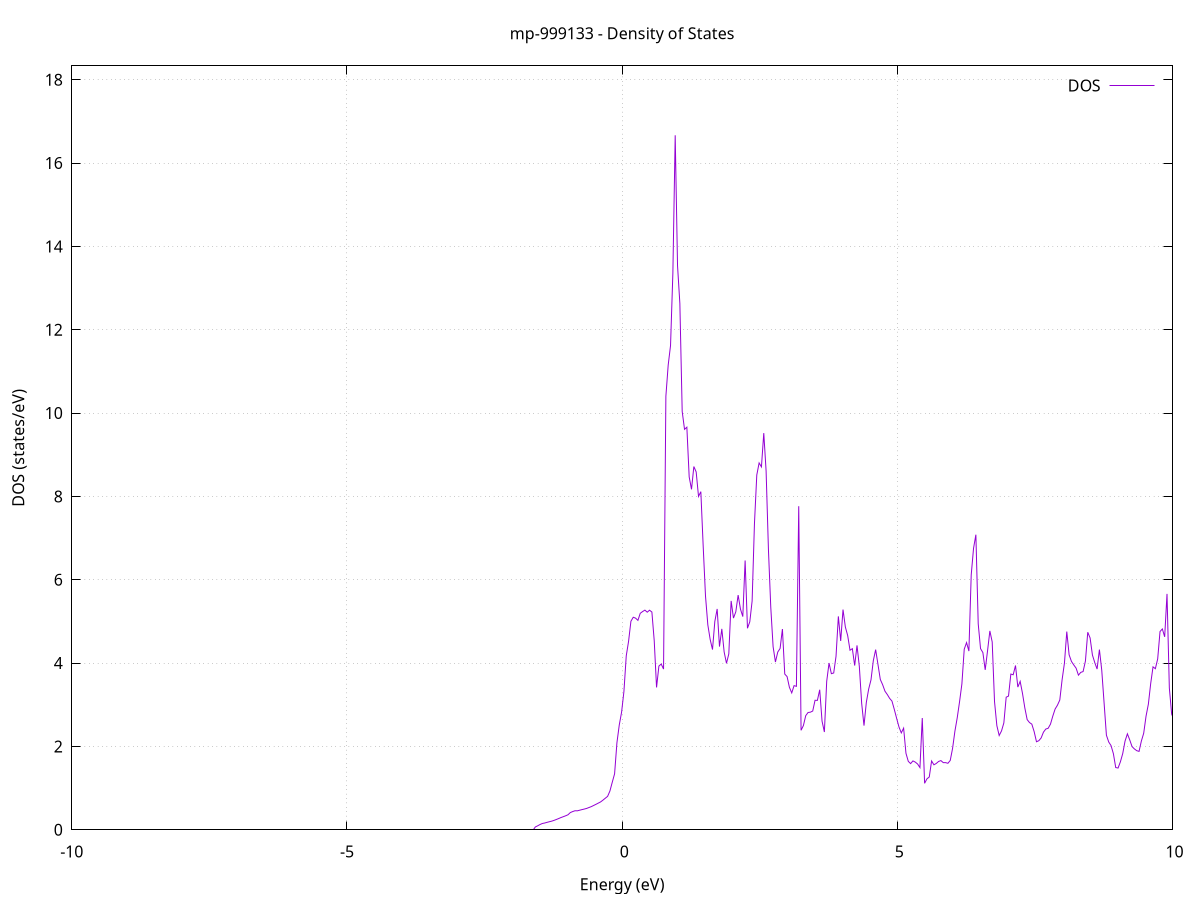 set title 'mp-999133 - Density of States'
set xlabel 'Energy (eV)'
set ylabel 'DOS (states/eV)'
set grid
set xrange [-10:10]
set yrange [0:18.332]
set xzeroaxis lt -1
set terminal png size 800,600
set output 'mp-999133_dos_gnuplot.png'
plot '-' using 1:2 with lines title 'DOS'
-32.959700 0.000000
-32.917300 0.000000
-32.875000 0.000000
-32.832600 0.000000
-32.790300 0.000000
-32.747900 0.000000
-32.705600 0.000000
-32.663200 0.000000
-32.620900 0.000000
-32.578500 0.000000
-32.536200 0.000000
-32.493800 0.000000
-32.451500 0.000000
-32.409100 0.000000
-32.366800 0.000000
-32.324400 0.000000
-32.282100 0.000000
-32.239700 0.000000
-32.197400 0.000000
-32.155000 0.000000
-32.112600 0.000000
-32.070300 0.000000
-32.027900 0.000000
-31.985600 0.000000
-31.943200 0.000000
-31.900900 0.000000
-31.858500 0.000000
-31.816200 0.000000
-31.773800 0.000000
-31.731500 0.000000
-31.689100 0.000000
-31.646800 0.000000
-31.604400 0.000000
-31.562100 0.000000
-31.519700 0.000000
-31.477400 0.000000
-31.435000 0.000000
-31.392700 0.000000
-31.350300 0.000000
-31.308000 0.000000
-31.265600 0.000000
-31.223300 0.000000
-31.180900 0.000000
-31.138600 0.000000
-31.096200 0.000000
-31.053900 0.000000
-31.011500 0.000000
-30.969200 0.000000
-30.926800 0.000000
-30.884400 0.000000
-30.842100 0.000000
-30.799700 0.000000
-30.757400 0.000000
-30.715000 0.000000
-30.672700 0.000000
-30.630300 0.000000
-30.588000 0.000000
-30.545600 0.000000
-30.503300 0.000000
-30.460900 0.000000
-30.418600 0.000000
-30.376200 0.000000
-30.333900 0.000000
-30.291500 0.000000
-30.249200 0.000000
-30.206800 0.000000
-30.164500 0.000000
-30.122100 0.000000
-30.079800 0.000000
-30.037400 0.000000
-29.995100 0.000000
-29.952700 0.000000
-29.910400 0.000000
-29.868000 0.000000
-29.825700 0.000000
-29.783300 0.000000
-29.741000 0.000000
-29.698600 0.000000
-29.656200 0.000000
-29.613900 0.000000
-29.571500 0.000000
-29.529200 0.000000
-29.486800 0.000000
-29.444500 0.000000
-29.402100 0.000000
-29.359800 0.000000
-29.317400 0.000000
-29.275100 0.000000
-29.232700 0.000000
-29.190400 0.000000
-29.148000 0.000000
-29.105700 14.371800
-29.063300 32.567000
-29.021000 7.496900
-28.978600 4.956600
-28.936300 3.469800
-28.893900 14.478900
-28.851600 15.484600
-28.809200 17.401100
-28.766900 12.653300
-28.724500 8.643900
-28.682200 9.357800
-28.639800 40.534200
-28.597500 69.946300
-28.555100 0.000000
-28.512800 0.000000
-28.470400 0.000000
-28.428000 0.000000
-28.385700 0.000000
-28.343300 0.000000
-28.301000 0.000000
-28.258600 0.000000
-28.216300 0.000000
-28.173900 0.000000
-28.131600 0.000000
-28.089200 0.000000
-28.046900 0.000000
-28.004500 0.000000
-27.962200 0.000000
-27.919800 0.000000
-27.877500 0.000000
-27.835100 0.000000
-27.792800 0.000000
-27.750400 0.000000
-27.708100 0.000000
-27.665700 0.000000
-27.623400 0.000000
-27.581000 0.000000
-27.538700 0.000000
-27.496300 0.000000
-27.454000 0.000000
-27.411600 0.000000
-27.369300 0.000000
-27.326900 0.000000
-27.284600 0.000000
-27.242200 0.000000
-27.199800 0.000000
-27.157500 0.000000
-27.115100 0.000000
-27.072800 0.000000
-27.030400 0.000000
-26.988100 0.000000
-26.945700 0.000000
-26.903400 0.000000
-26.861000 0.000000
-26.818700 0.000000
-26.776300 0.000000
-26.734000 0.000000
-26.691600 0.000000
-26.649300 0.000000
-26.606900 0.000000
-26.564600 0.000000
-26.522200 0.000000
-26.479900 0.000000
-26.437500 0.000000
-26.395200 0.000000
-26.352800 0.000000
-26.310500 0.000000
-26.268100 0.000000
-26.225800 0.000000
-26.183400 0.000000
-26.141100 0.000000
-26.098700 0.000000
-26.056400 0.000000
-26.014000 0.000000
-25.971600 0.000000
-25.929300 0.000000
-25.886900 0.000000
-25.844600 0.000000
-25.802200 0.000000
-25.759900 0.000000
-25.717500 0.000000
-25.675200 0.000000
-25.632800 0.000000
-25.590500 0.000000
-25.548100 0.000000
-25.505800 0.000000
-25.463400 0.000000
-25.421100 0.000000
-25.378700 0.000000
-25.336400 0.000000
-25.294000 0.000000
-25.251700 0.000000
-25.209300 0.000000
-25.167000 0.000000
-25.124600 0.000000
-25.082300 0.000000
-25.039900 0.000000
-24.997600 0.000000
-24.955200 0.000000
-24.912900 0.000000
-24.870500 0.000000
-24.828200 0.000000
-24.785800 0.000000
-24.743400 0.000000
-24.701100 0.000000
-24.658700 0.000000
-24.616400 0.000000
-24.574000 0.000000
-24.531700 0.000000
-24.489300 0.000000
-24.447000 0.000000
-24.404600 0.000000
-24.362300 0.000000
-24.319900 0.000000
-24.277600 0.000000
-24.235200 0.000000
-24.192900 0.000000
-24.150500 0.000000
-24.108200 0.000000
-24.065800 0.000000
-24.023500 0.000000
-23.981100 0.000000
-23.938800 0.000000
-23.896400 0.000000
-23.854100 0.000000
-23.811700 0.000000
-23.769400 0.000000
-23.727000 0.000000
-23.684700 0.000000
-23.642300 0.000000
-23.600000 0.000000
-23.557600 0.000000
-23.515200 0.000000
-23.472900 0.000000
-23.430500 0.000000
-23.388200 0.000000
-23.345800 0.000000
-23.303500 0.000000
-23.261100 0.000000
-23.218800 0.000000
-23.176400 0.000000
-23.134100 0.000000
-23.091700 0.000000
-23.049400 0.000000
-23.007000 0.000000
-22.964700 0.000000
-22.922300 0.000000
-22.880000 0.000000
-22.837600 0.000000
-22.795300 0.000000
-22.752900 0.000000
-22.710600 0.000000
-22.668200 0.000000
-22.625900 0.000000
-22.583500 0.000000
-22.541200 0.000000
-22.498800 0.000000
-22.456500 0.000000
-22.414100 0.000000
-22.371800 0.000000
-22.329400 0.000000
-22.287000 0.000000
-22.244700 0.000000
-22.202300 0.000000
-22.160000 0.000000
-22.117600 0.000000
-22.075300 0.000000
-22.032900 0.000000
-21.990600 0.000000
-21.948200 0.000000
-21.905900 0.000000
-21.863500 0.000000
-21.821200 0.000000
-21.778800 0.000000
-21.736500 0.000000
-21.694100 0.000000
-21.651800 0.000000
-21.609400 0.000000
-21.567100 0.000000
-21.524700 0.000000
-21.482400 0.000000
-21.440000 0.000000
-21.397700 0.000000
-21.355300 0.000000
-21.313000 0.000000
-21.270600 0.000000
-21.228300 0.000000
-21.185900 0.000000
-21.143500 0.000000
-21.101200 0.000000
-21.058800 0.000000
-21.016500 0.000000
-20.974100 0.000000
-20.931800 0.000000
-20.889400 0.000000
-20.847100 0.000000
-20.804700 0.000000
-20.762400 0.000000
-20.720000 0.000000
-20.677700 0.000000
-20.635300 0.000000
-20.593000 0.000000
-20.550600 0.000000
-20.508300 0.000000
-20.465900 0.000000
-20.423600 0.000000
-20.381200 0.000000
-20.338900 0.000000
-20.296500 0.000000
-20.254200 0.000000
-20.211800 0.000000
-20.169500 0.000000
-20.127100 0.000000
-20.084800 0.000000
-20.042400 0.000000
-20.000100 0.000000
-19.957700 0.000000
-19.915300 0.000000
-19.873000 0.000000
-19.830600 0.000000
-19.788300 0.000000
-19.745900 0.000000
-19.703600 0.000000
-19.661200 0.000000
-19.618900 0.000000
-19.576500 0.000000
-19.534200 0.000000
-19.491800 0.000000
-19.449500 0.000000
-19.407100 0.000000
-19.364800 0.000000
-19.322400 0.000000
-19.280100 0.000000
-19.237700 0.000000
-19.195400 0.000000
-19.153000 0.000000
-19.110700 0.000000
-19.068300 0.000000
-19.026000 0.000000
-18.983600 0.000000
-18.941300 0.000000
-18.898900 0.000000
-18.856600 0.000000
-18.814200 0.000000
-18.771900 0.000000
-18.729500 0.000000
-18.687100 0.000000
-18.644800 0.000000
-18.602400 0.000000
-18.560100 0.000000
-18.517700 0.000000
-18.475400 0.000000
-18.433000 0.000000
-18.390700 0.000000
-18.348300 0.000000
-18.306000 0.000000
-18.263600 0.000000
-18.221300 0.000000
-18.178900 0.000000
-18.136600 0.000000
-18.094200 0.000000
-18.051900 0.000000
-18.009500 0.000000
-17.967200 0.000000
-17.924800 0.000000
-17.882500 0.000000
-17.840100 0.000000
-17.797800 0.000000
-17.755400 0.000000
-17.713100 0.000000
-17.670700 0.000000
-17.628400 0.000000
-17.586000 0.000000
-17.543700 0.000000
-17.501300 0.000000
-17.458900 0.000000
-17.416600 0.000000
-17.374200 0.000000
-17.331900 0.000000
-17.289500 0.000000
-17.247200 0.000000
-17.204800 0.000000
-17.162500 0.000000
-17.120100 0.000000
-17.077800 0.000000
-17.035400 0.000000
-16.993100 0.000000
-16.950700 0.000000
-16.908400 0.000000
-16.866000 0.000000
-16.823700 0.000000
-16.781300 0.000000
-16.739000 0.000000
-16.696600 0.000000
-16.654300 0.000000
-16.611900 0.000000
-16.569600 0.000000
-16.527200 0.000000
-16.484900 0.000000
-16.442500 0.000000
-16.400200 0.000000
-16.357800 0.000000
-16.315500 0.000000
-16.273100 0.000000
-16.230700 0.000000
-16.188400 0.000000
-16.146000 0.000000
-16.103700 0.000000
-16.061300 0.000000
-16.019000 0.000000
-15.976600 0.000000
-15.934300 0.000000
-15.891900 0.000000
-15.849600 0.000000
-15.807200 0.000000
-15.764900 0.000000
-15.722500 0.000000
-15.680200 0.000000
-15.637800 0.000000
-15.595500 0.000000
-15.553100 0.000000
-15.510800 0.000000
-15.468400 0.000000
-15.426100 0.000000
-15.383700 0.000000
-15.341400 0.000000
-15.299000 0.000000
-15.256700 0.000000
-15.214300 0.000000
-15.172000 0.000000
-15.129600 0.000000
-15.087300 0.000000
-15.044900 0.000000
-15.002500 0.000000
-14.960200 0.000000
-14.917800 0.000000
-14.875500 0.000000
-14.833100 0.000000
-14.790800 0.000000
-14.748400 0.000000
-14.706100 0.000000
-14.663700 0.000000
-14.621400 0.000000
-14.579000 0.000000
-14.536700 0.000000
-14.494300 0.000000
-14.452000 0.000000
-14.409600 0.000000
-14.367300 0.000000
-14.324900 0.000000
-14.282600 0.000000
-14.240200 0.000000
-14.197900 0.000000
-14.155500 0.000000
-14.113200 0.000000
-14.070800 0.000000
-14.028500 0.000000
-13.986100 0.000000
-13.943800 0.000000
-13.901400 0.000000
-13.859100 0.000000
-13.816700 0.000000
-13.774300 0.000000
-13.732000 0.000000
-13.689600 0.000000
-13.647300 0.000000
-13.604900 0.000000
-13.562600 0.000000
-13.520200 0.000000
-13.477900 0.000000
-13.435500 0.000000
-13.393200 0.000000
-13.350800 0.000000
-13.308500 0.000000
-13.266100 0.000000
-13.223800 0.000000
-13.181400 0.000000
-13.139100 0.000000
-13.096700 0.000000
-13.054400 0.000000
-13.012000 0.000000
-12.969700 0.000000
-12.927300 0.000000
-12.885000 0.000000
-12.842600 0.000000
-12.800300 0.000000
-12.757900 0.000000
-12.715600 0.000000
-12.673200 0.000000
-12.630900 0.000000
-12.588500 0.000000
-12.546100 0.000000
-12.503800 0.000000
-12.461400 0.000000
-12.419100 0.000000
-12.376700 0.000000
-12.334400 0.000000
-12.292000 0.000000
-12.249700 0.000000
-12.207300 0.000000
-12.165000 0.000000
-12.122600 0.000000
-12.080300 0.000000
-12.037900 0.000000
-11.995600 0.000000
-11.953200 0.000000
-11.910900 0.000000
-11.868500 0.000000
-11.826200 0.000000
-11.783800 0.000000
-11.741500 0.000000
-11.699100 0.000000
-11.656800 0.000000
-11.614400 0.000000
-11.572100 0.000000
-11.529700 0.000000
-11.487400 0.000000
-11.445000 0.000000
-11.402700 0.000000
-11.360300 0.000000
-11.317900 0.000000
-11.275600 0.000000
-11.233200 0.000000
-11.190900 0.000000
-11.148500 0.000000
-11.106200 0.000000
-11.063800 0.000000
-11.021500 0.000000
-10.979100 0.000000
-10.936800 0.000000
-10.894400 0.000000
-10.852100 0.000000
-10.809700 0.000000
-10.767400 0.000000
-10.725000 0.000000
-10.682700 0.000000
-10.640300 0.000000
-10.598000 0.000000
-10.555600 0.000000
-10.513300 0.000000
-10.470900 0.000000
-10.428600 0.000000
-10.386200 0.000000
-10.343900 0.000000
-10.301500 0.000000
-10.259200 0.000000
-10.216800 0.000000
-10.174500 0.000000
-10.132100 0.000000
-10.089700 0.000000
-10.047400 0.000000
-10.005000 0.000000
-9.962700 0.000000
-9.920300 0.000000
-9.878000 0.000000
-9.835600 0.000000
-9.793300 0.000000
-9.750900 0.000000
-9.708600 0.000000
-9.666200 0.000000
-9.623900 0.000000
-9.581500 0.000000
-9.539200 0.000000
-9.496800 0.000000
-9.454500 0.000000
-9.412100 0.000000
-9.369800 0.000000
-9.327400 0.000000
-9.285100 0.000000
-9.242700 0.000000
-9.200400 0.000000
-9.158000 0.000000
-9.115700 0.000000
-9.073300 0.000000
-9.031000 0.000000
-8.988600 0.000000
-8.946300 0.000000
-8.903900 0.000000
-8.861500 0.000000
-8.819200 0.000000
-8.776800 0.000000
-8.734500 0.000000
-8.692100 0.000000
-8.649800 0.000000
-8.607400 0.000000
-8.565100 0.000000
-8.522700 0.000000
-8.480400 0.000000
-8.438000 0.000000
-8.395700 0.000000
-8.353300 0.000000
-8.311000 0.000000
-8.268600 0.000000
-8.226300 0.000000
-8.183900 0.000000
-8.141600 0.000000
-8.099200 0.000000
-8.056900 0.000000
-8.014500 0.000000
-7.972200 0.000000
-7.929800 0.000000
-7.887500 0.000000
-7.845100 0.000000
-7.802800 0.000000
-7.760400 0.000000
-7.718100 0.000000
-7.675700 0.000000
-7.633300 0.000000
-7.591000 0.000000
-7.548600 0.000000
-7.506300 0.000000
-7.463900 0.000000
-7.421600 0.000000
-7.379200 0.000000
-7.336900 0.000000
-7.294500 0.000000
-7.252200 0.000000
-7.209800 0.000000
-7.167500 0.000000
-7.125100 0.000000
-7.082800 0.000000
-7.040400 0.000000
-6.998100 0.000000
-6.955700 0.000000
-6.913400 0.000000
-6.871000 0.000000
-6.828700 0.000000
-6.786300 0.000000
-6.744000 0.000000
-6.701600 0.000000
-6.659300 0.000000
-6.616900 0.000000
-6.574600 0.000000
-6.532200 0.000000
-6.489900 0.000000
-6.447500 0.000000
-6.405100 0.000000
-6.362800 0.000000
-6.320400 0.000000
-6.278100 0.000000
-6.235700 0.000000
-6.193400 0.000000
-6.151000 0.000000
-6.108700 0.000000
-6.066300 0.000000
-6.024000 0.000000
-5.981600 0.000000
-5.939300 0.000000
-5.896900 0.000000
-5.854600 0.000000
-5.812200 0.000000
-5.769900 0.000000
-5.727500 0.000000
-5.685200 0.000000
-5.642800 0.000000
-5.600500 0.000000
-5.558100 0.000000
-5.515800 0.000000
-5.473400 0.000000
-5.431100 0.000000
-5.388700 0.000000
-5.346400 0.000000
-5.304000 0.000000
-5.261700 0.000000
-5.219300 0.000000
-5.176900 0.000000
-5.134600 0.000000
-5.092200 0.000000
-5.049900 0.000000
-5.007500 0.000000
-4.965200 0.000000
-4.922800 0.000000
-4.880500 0.000000
-4.838100 0.000000
-4.795800 0.000000
-4.753400 0.000000
-4.711100 0.000000
-4.668700 0.000000
-4.626400 0.000000
-4.584000 0.000000
-4.541700 0.000000
-4.499300 0.000000
-4.457000 0.000000
-4.414600 0.000000
-4.372300 0.000000
-4.329900 0.000000
-4.287600 0.000000
-4.245200 0.000000
-4.202900 0.000000
-4.160500 0.000000
-4.118200 0.000000
-4.075800 0.000000
-4.033500 0.000000
-3.991100 0.000000
-3.948700 0.000000
-3.906400 0.000000
-3.864000 0.000000
-3.821700 0.000000
-3.779300 0.000000
-3.737000 0.000000
-3.694600 0.000000
-3.652300 0.000000
-3.609900 0.000000
-3.567600 0.000000
-3.525200 0.000000
-3.482900 0.000000
-3.440500 0.000000
-3.398200 0.000000
-3.355800 0.000000
-3.313500 0.000000
-3.271100 0.000000
-3.228800 0.000000
-3.186400 0.000000
-3.144100 0.000000
-3.101700 0.000000
-3.059400 0.000000
-3.017000 0.000000
-2.974700 0.000000
-2.932300 0.000000
-2.890000 0.000000
-2.847600 0.000000
-2.805300 0.000000
-2.762900 0.000000
-2.720500 0.000000
-2.678200 0.000000
-2.635800 0.000000
-2.593500 0.000000
-2.551100 0.000000
-2.508800 0.000000
-2.466400 0.000000
-2.424100 0.000000
-2.381700 0.000000
-2.339400 0.000000
-2.297000 0.000000
-2.254700 0.000000
-2.212300 0.000000
-2.170000 0.000000
-2.127600 0.000000
-2.085300 0.000000
-2.042900 0.000000
-2.000600 0.000000
-1.958200 0.000000
-1.915900 0.000000
-1.873500 0.000000
-1.831200 0.000000
-1.788800 0.000000
-1.746500 0.000000
-1.704100 0.000000
-1.661800 0.000000
-1.619400 0.000000
-1.577100 0.067700
-1.534700 0.095100
-1.492300 0.126100
-1.450000 0.151000
-1.407600 0.162300
-1.365300 0.178300
-1.322900 0.192800
-1.280600 0.206800
-1.238200 0.225300
-1.195900 0.246800
-1.153500 0.269500
-1.111200 0.293700
-1.068800 0.314200
-1.026500 0.335900
-0.984100 0.360000
-0.941800 0.412600
-0.899400 0.436800
-0.857100 0.456300
-0.814700 0.455000
-0.772400 0.469500
-0.730000 0.483900
-0.687700 0.497200
-0.645300 0.512500
-0.603000 0.534000
-0.560600 0.555500
-0.518300 0.583100
-0.475900 0.610800
-0.433600 0.639800
-0.391200 0.668700
-0.348900 0.711200
-0.306500 0.756600
-0.264100 0.802100
-0.221800 0.931200
-0.179400 1.141600
-0.137100 1.343500
-0.094700 2.089700
-0.052400 2.514200
-0.010000 2.823200
0.032300 3.318300
0.074700 4.174800
0.117000 4.524200
0.159400 5.004100
0.201700 5.100300
0.244100 5.078900
0.286400 5.025200
0.328800 5.195200
0.371100 5.236100
0.413500 5.271000
0.455800 5.221700
0.498200 5.269400
0.540500 5.224900
0.582900 4.536900
0.625200 3.416000
0.667600 3.928300
0.709900 3.976900
0.752300 3.856600
0.794600 10.402600
0.837000 11.153900
0.879300 11.620900
0.921700 13.359500
0.964100 16.665900
1.006400 13.535900
1.048800 12.628900
1.091100 10.039300
1.133500 9.610500
1.175800 9.660800
1.218200 8.466700
1.260500 8.170100
1.302900 8.716900
1.345200 8.587100
1.387600 8.000100
1.429900 8.114400
1.472300 6.812800
1.514600 5.608500
1.557000 4.916900
1.599300 4.568300
1.641700 4.324500
1.684000 4.998500
1.726400 5.299300
1.768700 4.396100
1.811100 4.820900
1.853400 4.266900
1.895800 3.994300
1.938100 4.221100
1.980500 5.492200
2.022800 5.080100
2.065200 5.230800
2.107500 5.632600
2.149900 5.296100
2.192300 5.115600
2.234600 6.462300
2.277000 4.835600
2.319300 4.990500
2.361700 5.489400
2.404000 7.342000
2.446400 8.513100
2.488700 8.803400
2.531100 8.708300
2.573400 9.519000
2.615800 8.608200
2.658100 6.729000
2.700500 5.341900
2.742800 4.395800
2.785200 4.026000
2.827500 4.264900
2.869900 4.351200
2.912200 4.817200
2.954600 3.737100
2.996900 3.676000
3.039300 3.418500
3.081600 3.284700
3.124000 3.459300
3.166300 3.442400
3.208700 7.765100
3.251000 2.387200
3.293400 2.501100
3.335700 2.738300
3.378100 2.814100
3.420500 2.822200
3.462800 2.849600
3.505200 3.108100
3.547500 3.105100
3.589900 3.360900
3.632200 2.608300
3.674600 2.346100
3.716900 3.562300
3.759300 4.001500
3.801600 3.746200
3.844000 3.762800
3.886300 4.163300
3.928700 5.121700
3.971000 4.530800
4.013400 5.284500
4.055700 4.866500
4.098100 4.660500
4.140400 4.309000
4.182800 4.346200
4.225100 3.940800
4.267500 4.425000
4.309800 3.918600
4.352200 3.035400
4.394500 2.499500
4.436900 3.057300
4.479200 3.376100
4.521600 3.597300
4.563900 4.059300
4.606300 4.323200
4.648700 3.964900
4.691000 3.606300
4.733400 3.480900
4.775700 3.325300
4.818100 3.245400
4.860400 3.153400
4.902800 3.088000
4.945100 2.888100
4.987500 2.674500
5.029800 2.468100
5.072200 2.325200
5.114500 2.438500
5.156900 1.836800
5.199200 1.642300
5.241600 1.587800
5.283900 1.652600
5.326300 1.624000
5.368600 1.577600
5.411000 1.492700
5.453300 2.682500
5.495700 1.115000
5.538000 1.221900
5.580400 1.266900
5.622700 1.651500
5.665100 1.559200
5.707400 1.591400
5.749800 1.639700
5.792100 1.660200
5.834500 1.611800
5.876900 1.611400
5.919200 1.595800
5.961600 1.663600
6.003900 1.952200
6.046300 2.364800
6.088600 2.688100
6.131000 3.075500
6.173300 3.500900
6.215700 4.332500
6.258000 4.492200
6.300400 4.288000
6.342700 6.116100
6.385100 6.756200
6.427400 7.081300
6.469800 4.943300
6.512100 4.348100
6.554500 4.252900
6.596800 3.836700
6.639200 4.293700
6.681500 4.772400
6.723900 4.507600
6.766200 3.076400
6.808600 2.499100
6.850900 2.261900
6.893300 2.372600
6.935600 2.564400
6.978000 3.181500
7.020300 3.208000
7.062700 3.737000
7.105100 3.719900
7.147400 3.941900
7.189800 3.424400
7.232100 3.561200
7.274500 3.271800
7.316800 2.924600
7.359200 2.644000
7.401500 2.573100
7.443900 2.534900
7.486200 2.355700
7.528600 2.112600
7.570900 2.137200
7.613300 2.203500
7.655600 2.342800
7.698000 2.417700
7.740300 2.435300
7.782700 2.534400
7.825000 2.728000
7.867400 2.898200
7.909700 2.990100
7.952100 3.114000
7.994400 3.602400
8.036800 4.001800
8.079100 4.756000
8.121500 4.199400
8.163800 4.040400
8.206200 3.955700
8.248500 3.878700
8.290900 3.710700
8.333300 3.777000
8.375600 3.797000
8.418000 4.049600
8.460300 4.740700
8.502700 4.603600
8.545000 4.194400
8.587400 4.012800
8.629700 3.856800
8.672100 4.324800
8.714400 3.831900
8.756800 3.049300
8.799100 2.270000
8.841500 2.105400
8.883800 2.018700
8.926200 1.824600
8.968500 1.493300
9.010900 1.481700
9.053200 1.630500
9.095600 1.828400
9.137900 2.128700
9.180300 2.302500
9.222600 2.158300
9.265000 1.995900
9.307300 1.940900
9.349700 1.898500
9.392000 1.880900
9.434400 2.129200
9.476700 2.316400
9.519100 2.725500
9.561500 3.014400
9.603800 3.510100
9.646200 3.909700
9.688500 3.865700
9.730900 4.101000
9.773200 4.757400
9.815600 4.819200
9.857900 4.630100
9.900300 5.661500
9.942600 3.402800
9.985000 2.773700
10.027300 2.641900
10.069700 2.391800
10.112000 2.780500
10.154400 1.961700
10.196700 1.748800
10.239100 1.838700
10.281400 1.805500
10.323800 1.842800
10.366100 1.749200
10.408500 1.642200
10.450800 1.615800
10.493200 1.626900
10.535500 1.619500
10.577900 1.584500
10.620200 1.518400
10.662600 1.472800
10.704900 1.430800
10.747300 1.419400
10.789700 1.417800
10.832000 1.421000
10.874400 1.418200
10.916700 1.397800
10.959100 1.376900
11.001400 1.357100
11.043800 1.343500
11.086100 1.343500
11.128500 1.321100
11.170800 1.294600
11.213200 1.257400
11.255500 1.311400
11.297900 1.162400
11.340200 1.153600
11.382600 1.145300
11.424900 1.142900
11.467300 1.151000
11.509600 1.158600
11.552000 1.170800
11.594300 1.165100
11.636700 1.184800
11.679000 1.194300
11.721400 1.178000
11.763700 1.173000
11.806100 1.181900
11.848400 1.187200
11.890800 1.200400
11.933100 1.212800
11.975500 1.200500
12.017900 1.173200
12.060200 1.164000
12.102600 1.162600
12.144900 1.168900
12.187300 1.184800
12.229600 1.215900
12.272000 1.250100
12.314300 1.264700
12.356700 1.280800
12.399000 1.222200
12.441400 1.191800
12.483700 1.164300
12.526100 1.139400
12.568400 1.127700
12.610800 1.115700
12.653100 1.100800
12.695500 1.084800
12.737800 1.352700
12.780200 1.070600
12.822500 1.051500
12.864900 1.006500
12.907200 1.033600
12.949600 0.983500
12.991900 1.006400
13.034300 1.021600
13.076600 1.041400
13.119000 1.099500
13.161300 1.074100
13.203700 1.001400
13.246100 0.923100
13.288400 0.926300
13.330800 0.951800
13.373100 0.955100
13.415500 0.902100
13.457800 0.885300
13.500200 0.873700
13.542500 0.827000
13.584900 0.814800
13.627200 0.792300
13.669600 0.772200
13.711900 0.720300
13.754300 0.674700
13.796600 0.616400
13.839000 0.550000
13.881300 0.408900
13.923700 0.285600
13.966000 0.253000
14.008400 0.244600
14.050700 0.251700
14.093100 0.247700
14.135400 0.244400
14.177800 0.241700
14.220100 0.788700
14.262500 0.336700
14.304800 0.360700
14.347200 0.458500
14.389500 0.713200
14.431900 0.737900
14.474300 0.708500
14.516600 0.921300
14.559000 1.070200
14.601300 1.131900
14.643700 1.236500
14.686000 1.168500
14.728400 1.236100
14.770700 1.124700
14.813100 1.084800
14.855400 1.054900
14.897800 1.048900
14.940100 1.065600
14.982500 1.050400
15.024800 1.083100
15.067200 1.117700
15.109500 1.214100
15.151900 1.209600
15.194200 1.291100
15.236600 1.377300
15.278900 1.513700
15.321300 1.646400
15.363600 1.927700
15.406000 1.925400
15.448300 1.912400
15.490700 1.757600
15.533000 1.796700
15.575400 1.858900
15.617700 1.950200
15.660100 1.965800
15.702500 1.974400
15.744800 2.067900
15.787200 2.154500
15.829500 2.203100
15.871900 2.213400
15.914200 2.143800
15.956600 1.989100
15.998900 1.831900
16.041300 1.773400
16.083600 1.738400
16.126000 1.755300
16.168300 1.783600
16.210700 1.820000
16.253000 1.783700
16.295400 1.771500
16.337700 1.760300
16.380100 1.750500
16.422400 1.746800
16.464800 1.768700
16.507100 1.767700
16.549500 1.735700
16.591800 1.706900
16.634200 1.688400
16.676500 1.722900
16.718900 1.749800
16.761200 1.908000
16.803600 1.900500
16.845900 1.709500
16.888300 1.570600
16.930700 1.550500
16.973000 1.557600
17.015400 1.566000
17.057700 1.601400
17.100100 1.602200
17.142400 1.620600
17.184800 1.648200
17.227100 1.699000
17.269500 1.729000
17.311800 1.792100
17.354200 1.871500
17.396500 1.977700
17.438900 2.313700
17.481200 2.499500
17.523600 2.872800
17.565900 2.944900
17.608300 3.390200
17.650600 3.945900
17.693000 4.912800
17.735300 6.348600
17.777700 66.072800
17.820000 5.730400
17.862400 4.313300
17.904700 3.922800
17.947100 3.623900
17.989400 3.551500
18.031800 3.341500
18.074100 3.051700
18.116500 2.840000
18.158900 2.685500
18.201200 2.557600
18.243600 2.486000
18.285900 2.440300
18.328300 2.437300
18.370600 2.406700
18.413000 2.361700
18.455300 2.649500
18.497700 3.052400
18.540000 2.655700
18.582400 2.904600
18.624700 2.616000
18.667100 3.053800
18.709400 2.682900
18.751800 2.757100
18.794100 2.729300
18.836500 2.659400
18.878800 2.636900
18.921200 2.655700
18.963500 2.681400
19.005900 2.792800
19.048200 2.935900
19.090600 2.964600
19.132900 3.034400
19.175300 2.891600
19.217600 2.707500
19.260000 2.831700
19.302300 2.654500
19.344700 2.724500
19.387100 2.840500
19.429400 3.045400
19.471800 3.159400
19.514100 3.016800
19.556500 2.794300
19.598800 2.759500
19.641200 2.541300
19.683500 2.340500
19.725900 2.230400
19.768200 2.132400
19.810600 2.055800
19.852900 2.019200
19.895300 1.989800
19.937600 2.097000
19.980000 2.168000
20.022300 2.457700
20.064700 2.284600
20.107000 2.161000
20.149400 2.063500
20.191700 1.990600
20.234100 1.988500
20.276400 2.031800
20.318800 2.064800
20.361100 2.067800
20.403500 2.228800
20.445800 2.358700
20.488200 2.572200
20.530500 2.625600
20.572900 2.730700
20.615300 2.892700
20.657600 3.222100
20.700000 3.256000
20.742300 3.021400
20.784700 3.002900
20.827000 2.901800
20.869400 2.772500
20.911700 2.559700
20.954100 2.456400
20.996400 2.313100
21.038800 2.252400
21.081100 2.239100
21.123500 2.181400
21.165800 2.006600
21.208200 2.050400
21.250500 2.110400
21.292900 2.121500
21.335200 2.136000
21.377600 2.190200
21.419900 2.118000
21.462300 2.129900
21.504600 2.219900
21.547000 2.366200
21.589300 2.420100
21.631700 2.601900
21.674000 2.825500
21.716400 2.972200
21.758700 3.262800
21.801100 3.180100
21.843500 3.300700
21.885800 3.367800
21.928200 3.539600
21.970500 4.304400
22.012900 3.161200
22.055200 3.018600
22.097600 2.824300
22.139900 2.358000
22.182300 2.335500
22.224600 2.852800
22.267000 3.088400
22.309300 3.299100
22.351700 3.577000
22.394000 3.056000
22.436400 2.783700
22.478700 2.726200
22.521100 2.796100
22.563400 2.814500
22.605800 2.550400
22.648100 2.340600
22.690500 2.114600
22.732800 2.217800
22.775200 2.252300
22.817500 2.118800
22.859900 2.172600
22.902200 2.237800
22.944600 2.295700
22.986900 2.187700
23.029300 2.177300
23.071700 2.318600
23.114000 2.246000
23.156400 2.307400
23.198700 2.357500
23.241100 2.418100
23.283400 2.541900
23.325800 2.550600
23.368100 2.463800
23.410500 2.468800
23.452800 2.526000
23.495200 2.730800
23.537500 2.939200
23.579900 2.727800
23.622200 2.773300
23.664600 2.906100
23.706900 3.096300
23.749300 3.208100
23.791600 2.840900
23.834000 2.818800
23.876300 2.946500
23.918700 2.700500
23.961000 2.691100
24.003400 2.635000
24.045700 2.441500
24.088100 2.343500
24.130400 2.369200
24.172800 2.529800
24.215100 2.740100
24.257500 2.774700
24.299900 2.710000
24.342200 2.482900
24.384600 1.991000
24.426900 2.030700
24.469300 2.089300
24.511600 2.111600
24.554000 2.221700
24.596300 2.314900
24.638700 2.323400
24.681000 2.416700
24.723400 2.481500
24.765700 2.344500
24.808100 2.297900
24.850400 2.241200
24.892800 1.954700
24.935100 1.886100
24.977500 1.982700
25.019800 2.082600
25.062200 2.203300
25.104500 2.350200
25.146900 2.615000
25.189200 3.071700
25.231600 3.304500
25.273900 3.399800
25.316300 3.566000
25.358600 3.752600
25.401000 3.116300
25.443300 3.318700
25.485700 3.239200
25.528100 4.252600
25.570400 4.925900
25.612800 7.243700
25.655100 8.812600
25.697500 8.049000
25.739800 8.329000
25.782200 12.330900
25.824500 18.787500
25.866900 16.501900
25.909200 16.425300
25.951600 23.802100
25.993900 13.733400
26.036300 13.300000
26.078600 15.538000
26.121000 8.962700
26.163300 11.828200
26.205700 9.154000
26.248000 9.354800
26.290400 13.832700
26.332700 18.682600
26.375100 11.709000
26.417400 8.947800
26.459800 8.199300
26.502100 6.443300
26.544500 5.772300
26.586800 4.988800
26.629200 4.507800
26.671500 3.536200
26.713900 3.120200
26.756300 2.980400
26.798600 3.444500
26.841000 4.140500
26.883300 3.157100
26.925700 3.682600
26.968000 3.285300
27.010400 3.221800
27.052700 3.213900
27.095100 3.281100
27.137400 3.224300
27.179800 3.196200
27.222100 3.226300
27.264500 3.272700
27.306800 3.011100
27.349200 2.912900
27.391500 2.850300
27.433900 2.652900
27.476200 2.591400
27.518600 2.595200
27.560900 2.573900
27.603300 2.469000
27.645600 2.450400
27.688000 2.389000
27.730300 2.228900
27.772700 2.205400
27.815000 2.180300
27.857400 2.176200
27.899700 2.198000
27.942100 2.227000
27.984500 2.320000
28.026800 2.204100
28.069200 2.337500
28.111500 2.540500
28.153900 2.541600
28.196200 2.580500
28.238600 2.592300
28.280900 2.653300
28.323300 2.880100
28.365600 3.017500
28.408000 3.412200
28.450300 3.171700
28.492700 2.972500
28.535000 2.662600
28.577400 2.659000
28.619700 2.615700
28.662100 2.560000
28.704400 2.517600
28.746800 2.531700
28.789100 2.410100
28.831500 2.300700
28.873800 2.218300
28.916200 2.202100
28.958500 2.131500
29.000900 2.083200
29.043200 2.059300
29.085600 2.069400
29.127900 2.094600
29.170300 2.223700
29.212700 2.371200
29.255000 2.361100
29.297400 2.389200
29.339700 2.663700
29.382100 2.496400
29.424400 2.635500
29.466800 2.661500
29.509100 2.669800
29.551500 2.743500
29.593800 2.622100
29.636200 2.473800
29.678500 2.347700
29.720900 2.372000
29.763200 2.391100
29.805600 2.418200
29.847900 2.373000
29.890300 2.316900
29.932600 2.345400
29.975000 2.383800
30.017300 2.455400
30.059700 2.567900
30.102000 2.379200
30.144400 2.137300
30.186700 2.056300
30.229100 2.032800
30.271400 2.141700
30.313800 2.227000
30.356100 2.376100
30.398500 2.647500
30.440900 2.463600
30.483200 2.925300
30.525600 3.099100
30.567900 3.187000
30.610300 2.978600
30.652600 3.304100
30.695000 3.170400
30.737300 2.996300
30.779700 2.672600
30.822000 2.916000
30.864400 3.185700
30.906700 3.100700
30.949100 2.909300
30.991400 3.215900
31.033800 3.225400
31.076100 3.592900
31.118500 3.741900
31.160800 3.746800
31.203200 3.437500
31.245500 3.176100
31.287900 3.130300
31.330200 3.113300
31.372600 2.879000
31.414900 2.781600
31.457300 2.773800
31.499600 2.363800
31.542000 2.412000
31.584300 2.501600
31.626700 3.071400
31.669100 3.027400
31.711400 3.186700
31.753800 3.195500
31.796100 3.118800
31.838500 2.956200
31.880800 2.855500
31.923200 2.815500
31.965500 2.905800
32.007900 3.049700
32.050200 2.996900
32.092600 2.860500
32.134900 2.765400
32.177300 2.601800
32.219600 2.489900
32.262000 2.420600
32.304300 2.339800
32.346700 2.304100
32.389000 2.259500
32.431400 2.181100
32.473700 2.146200
32.516100 2.152300
32.558400 2.131700
32.600800 2.294200
32.643100 2.455600
32.685500 2.696700
32.727800 2.617500
32.770200 2.587500
32.812500 2.413000
32.854900 2.636300
32.897300 2.791700
32.939600 2.734300
32.982000 2.985600
33.024300 2.985000
33.066700 3.104500
33.109000 3.369600
33.151400 3.620100
33.193700 3.714500
33.236100 3.644100
33.278400 3.463000
33.320800 3.190700
33.363100 3.091800
33.405500 3.204700
33.447800 3.179800
33.490200 3.080500
33.532500 2.958800
33.574900 3.243200
33.617200 3.152800
33.659600 2.937000
33.701900 2.957400
33.744300 2.873500
33.786600 2.784700
33.829000 2.891900
33.871300 2.766500
33.913700 2.765900
33.956000 2.679200
33.998400 2.625100
34.040700 2.578600
34.083100 2.539600
34.125500 2.545800
34.167800 2.592100
34.210200 2.558200
34.252500 2.606700
34.294900 2.658900
34.337200 2.805800
34.379600 2.980700
34.421900 2.830100
34.464300 2.739600
34.506600 2.671300
34.549000 2.668800
34.591300 2.709900
34.633700 2.648200
34.676000 2.703700
34.718400 3.331300
34.760700 3.348400
34.803100 4.190900
34.845400 3.041900
34.887800 2.896300
34.930100 2.810700
34.972500 2.639400
35.014800 2.515600
35.057200 2.372600
35.099500 2.321900
35.141900 2.319000
35.184200 2.486400
35.226600 2.569800
35.268900 2.614500
35.311300 2.633100
35.353700 2.760400
35.396000 2.938300
35.438400 3.197500
35.480700 3.279100
35.523100 2.598400
35.565400 2.739000
35.607800 2.816000
35.650100 2.697900
35.692500 2.691600
35.734800 2.699600
35.777200 2.693700
35.819500 2.714500
35.861900 2.737400
35.904200 2.447600
35.946600 2.583300
35.988900 2.606400
36.031300 2.651400
36.073600 2.727400
36.116000 2.891500
36.158300 2.983800
36.200700 3.121800
36.243000 3.237100
36.285400 3.263400
36.327700 3.275700
36.370100 3.231400
36.412400 3.331900
36.454800 3.375700
36.497100 3.366900
36.539500 3.273600
36.581900 3.135000
36.624200 3.090400
36.666600 2.882100
36.708900 2.907700
36.751300 2.838100
36.793600 2.830200
36.836000 2.822500
36.878300 2.753400
36.920700 2.647400
36.963000 2.693000
37.005400 2.599800
37.047700 2.558700
37.090100 2.565700
37.132400 2.601000
37.174800 2.665900
37.217100 2.642400
37.259500 2.652400
37.301800 2.710900
37.344200 2.657800
37.386500 2.701400
37.428900 2.750400
37.471200 2.651900
37.513600 2.672600
37.555900 2.469500
37.598300 2.414800
37.640600 2.473600
37.683000 2.807800
37.725300 2.894300
37.767700 2.956000
37.810100 3.262800
37.852400 3.081000
37.894800 2.911100
37.937100 2.878400
37.979500 2.874200
38.021800 2.896100
38.064200 3.130800
38.106500 3.029900
38.148900 2.889100
38.191200 2.647700
38.233600 2.506100
38.275900 2.544100
38.318300 2.493200
38.360600 2.550200
38.403000 2.414700
38.445300 2.982800
38.487700 2.736600
38.530000 2.777200
38.572400 2.799500
38.614700 2.887300
38.657100 2.985500
38.699400 2.857500
38.741800 2.845100
38.784100 2.807200
38.826500 2.959100
38.868800 2.974700
38.911200 3.167600
38.953500 3.021300
38.995900 2.987700
39.038300 2.925600
39.080600 3.087400
39.123000 3.181100
39.165300 2.933900
39.207700 3.061000
39.250000 3.306800
39.292400 3.251800
39.334700 3.460000
39.377100 3.571600
39.419400 3.763600
39.461800 4.093300
39.504100 3.904500
39.546500 3.475200
39.588800 3.343100
39.631200 3.343200
39.673500 3.305900
39.715900 3.323700
39.758200 3.091400
39.800600 3.150400
39.842900 3.249200
39.885300 3.408000
39.927600 3.547000
39.970000 3.644000
40.012300 3.611900
40.054700 3.498900
40.097000 3.547200
40.139400 3.978600
40.181700 4.420100
40.224100 4.123100
40.266500 4.100800
40.308800 4.127800
40.351200 3.961500
40.393500 3.896000
40.435900 3.523800
40.478200 3.442600
40.520600 3.318000
40.562900 3.514300
40.605300 3.151500
40.647600 3.083300
40.690000 3.033400
40.732300 3.009800
40.774700 3.074100
40.817000 3.082500
40.859400 3.159500
40.901700 3.384100
40.944100 3.150800
40.986400 3.150800
41.028800 3.527400
41.071100 3.470100
41.113500 3.516600
41.155800 3.629000
41.198200 3.338100
41.240500 3.236800
41.282900 3.209400
41.325200 2.988300
41.367600 3.197300
41.409900 2.944400
41.452300 2.861700
41.494700 2.720300
41.537000 3.119800
41.579400 3.184300
41.621700 2.766700
41.664100 2.786600
41.706400 2.932600
41.748800 3.426500
41.791100 4.437300
41.833500 3.422500
41.875800 2.946000
41.918200 2.983100
41.960500 3.117400
42.002900 3.275500
42.045200 2.837300
42.087600 2.790800
42.129900 2.675600
42.172300 2.527600
42.214600 2.417200
42.257000 2.559700
42.299300 2.655600
42.341700 2.673000
42.384000 2.467900
42.426400 2.488500
42.468700 2.660100
42.511100 2.956900
42.553400 2.963600
42.595800 2.801100
42.638100 2.897100
42.680500 3.005100
42.722900 2.944600
42.765200 2.864800
42.807600 2.947000
42.849900 2.978100
42.892300 3.179200
42.934600 3.075000
42.977000 3.166700
43.019300 3.342200
43.061700 3.266000
43.104000 3.406800
43.146400 3.339100
43.188700 3.340100
43.231100 3.373900
43.273400 3.320800
43.315800 3.141200
43.358100 3.145700
43.400500 3.179000
43.442800 3.080200
43.485200 2.968300
43.527500 3.056600
43.569900 3.211700
43.612200 3.310100
43.654600 3.513100
43.696900 3.804200
43.739300 4.018900
43.781600 4.172600
43.824000 4.215800
43.866300 4.161900
43.908700 4.182300
43.951100 3.571500
43.993400 3.416000
44.035800 3.226200
44.078100 3.256100
44.120500 3.704200
44.162800 3.765700
44.205200 3.731400
44.247500 3.671600
44.289900 3.691000
44.332200 3.751600
44.374600 3.757400
44.416900 3.838700
44.459300 3.746400
44.501600 4.141100
44.544000 3.606600
44.586300 3.478200
44.628700 3.523300
44.671000 3.388000
44.713400 3.279000
44.755700 3.275000
44.798100 3.184900
44.840400 3.132500
44.882800 3.098000
44.925100 3.112300
44.967500 3.125000
45.009800 3.463100
45.052200 3.364800
45.094500 2.948200
45.136900 2.964800
45.179300 2.814200
45.221600 2.698700
45.264000 2.624200
45.306300 2.856600
45.348700 2.679700
45.391000 2.601800
45.433400 2.681700
45.475700 2.851800
45.518100 2.834200
45.560400 3.061700
45.602800 3.233000
45.645100 2.888500
45.687500 2.688400
45.729800 2.818900
45.772200 3.017300
45.814500 2.895200
45.856900 2.647400
45.899200 2.428500
45.941600 2.091800
45.983900 1.955400
46.026300 1.864200
46.068600 1.744500
46.111000 1.615100
46.153300 1.469200
46.195700 1.338600
46.238000 1.217300
46.280400 1.104400
46.322700 1.004900
46.365100 0.954700
46.407500 0.905100
46.449800 0.880200
46.492200 0.910000
46.534500 0.722800
46.576900 0.701200
46.619200 0.646100
46.661600 0.591400
46.703900 0.566500
46.746300 0.539200
46.788600 0.501200
46.831000 0.469100
46.873300 0.439200
46.915700 0.410100
46.958000 0.381700
47.000400 0.353300
47.042700 0.341900
47.085100 0.315800
47.127400 0.271500
47.169800 0.223800
47.212100 0.198000
47.254500 0.168400
47.296800 0.137100
47.339200 0.119000
47.381500 0.106500
47.423900 0.094700
47.466200 0.083700
47.508600 0.073200
47.550900 0.063500
47.593300 0.054300
47.635700 0.045900
47.678000 0.038100
47.720400 0.030900
47.762700 0.024400
47.805100 0.016000
47.847400 0.001100
47.889800 0.000000
47.932100 0.000000
47.974500 0.000000
48.016800 0.000000
48.059200 0.000000
48.101500 0.000000
48.143900 0.000000
48.186200 0.000000
48.228600 0.000000
48.270900 0.000000
48.313300 0.000000
48.355600 0.000000
48.398000 0.000000
48.440300 0.000000
48.482700 0.000000
48.525000 0.000000
48.567400 0.000000
48.609700 0.000000
48.652100 0.000000
48.694400 0.000000
48.736800 0.000000
48.779100 0.000000
48.821500 0.000000
48.863900 0.000000
48.906200 0.000000
48.948600 0.000000
48.990900 0.000000
49.033300 0.000000
49.075600 0.000000
49.118000 0.000000
49.160300 0.000000
49.202700 0.000000
49.245000 0.000000
49.287400 0.000000
49.329700 0.000000
49.372100 0.000000
49.414400 0.000000
49.456800 0.000000
49.499100 0.000000
49.541500 0.000000
49.583800 0.000000
49.626200 0.000000
49.668500 0.000000
49.710900 0.000000
49.753200 0.000000
49.795600 0.000000
49.837900 0.000000
49.880300 0.000000
49.922600 0.000000
49.965000 0.000000
50.007300 0.000000
50.049700 0.000000
50.092100 0.000000
50.134400 0.000000
50.176800 0.000000
50.219100 0.000000
50.261500 0.000000
50.303800 0.000000
50.346200 0.000000
50.388500 0.000000
50.430900 0.000000
50.473200 0.000000
50.515600 0.000000
50.557900 0.000000
50.600300 0.000000
50.642600 0.000000
50.685000 0.000000
50.727300 0.000000
50.769700 0.000000
50.812000 0.000000
50.854400 0.000000
50.896700 0.000000
50.939100 0.000000
50.981400 0.000000
51.023800 0.000000
51.066100 0.000000
51.108500 0.000000
51.150800 0.000000
51.193200 0.000000
51.235500 0.000000
51.277900 0.000000
51.320300 0.000000
51.362600 0.000000
51.405000 0.000000
51.447300 0.000000
51.489700 0.000000
51.532000 0.000000
51.574400 0.000000
51.616700 0.000000
51.659100 0.000000
51.701400 0.000000
51.743800 0.000000
e
